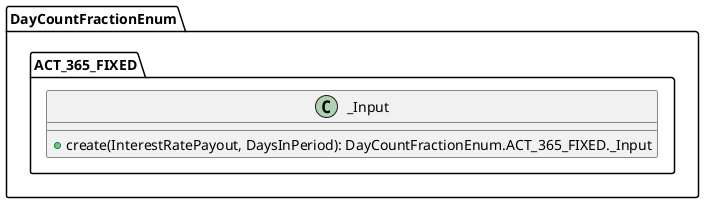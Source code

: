 @startuml

    class DayCountFractionEnum.ACT_365_FIXED._Input [[DayCountFractionEnum.ACT_365_FIXED._Input.html]] {
        +create(InterestRatePayout, DaysInPeriod): DayCountFractionEnum.ACT_365_FIXED._Input
    }

@enduml
